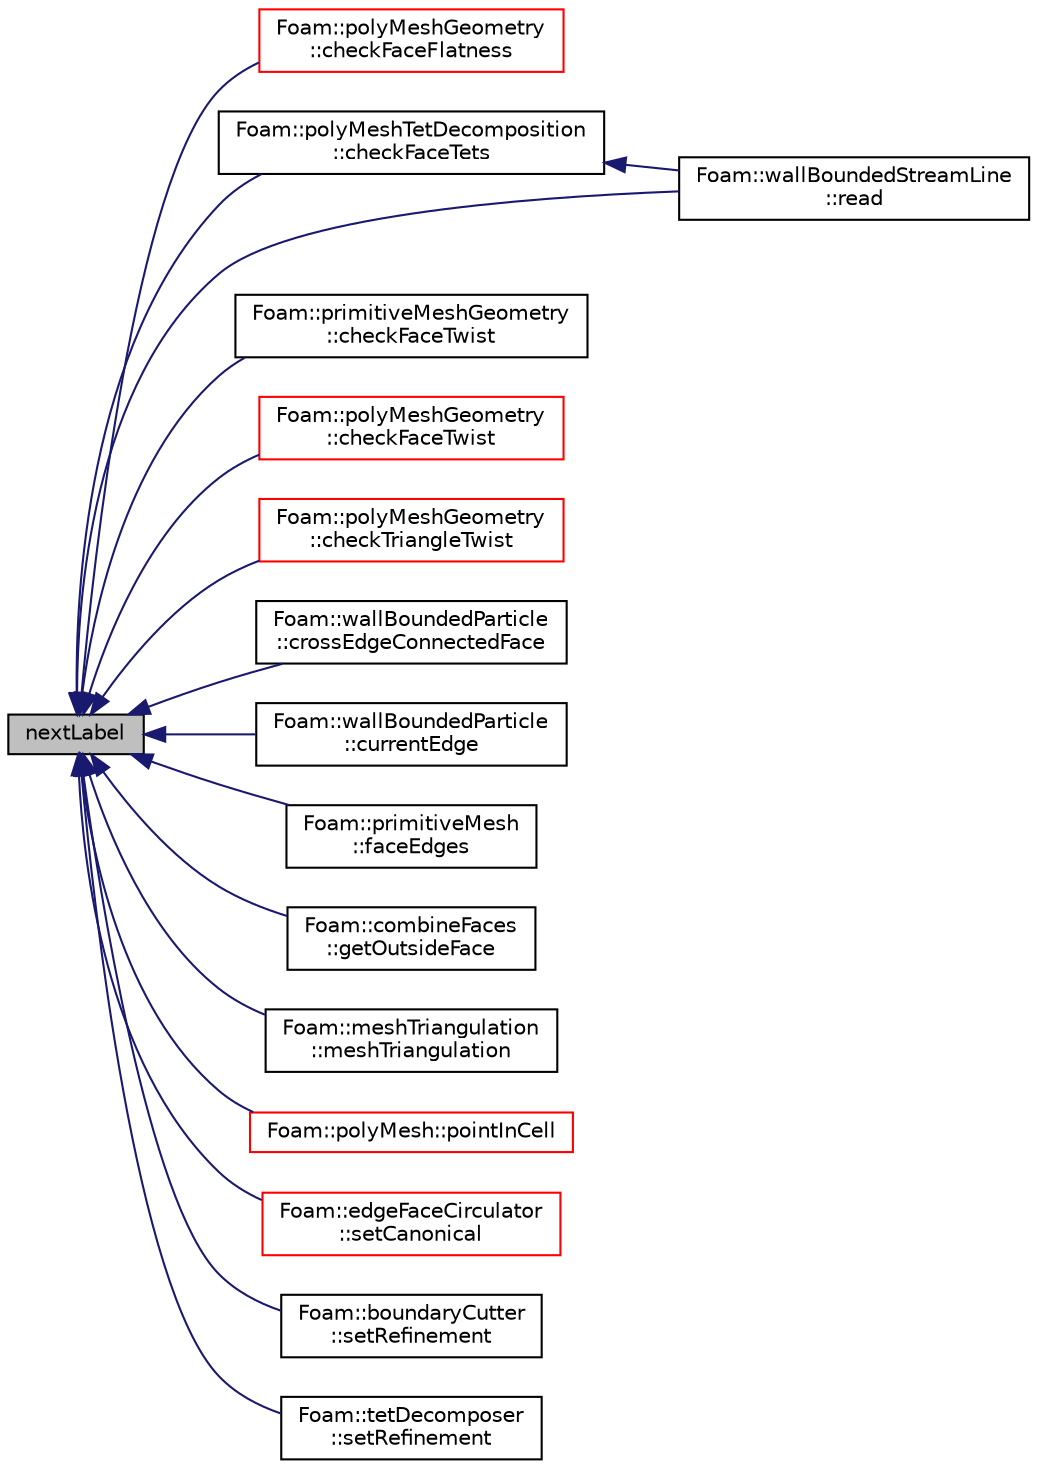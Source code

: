digraph "nextLabel"
{
  bgcolor="transparent";
  edge [fontname="Helvetica",fontsize="10",labelfontname="Helvetica",labelfontsize="10"];
  node [fontname="Helvetica",fontsize="10",shape=record];
  rankdir="LR";
  Node1 [label="nextLabel",height=0.2,width=0.4,color="black", fillcolor="grey75", style="filled", fontcolor="black"];
  Node1 -> Node2 [dir="back",color="midnightblue",fontsize="10",style="solid",fontname="Helvetica"];
  Node2 [label="Foam::polyMeshGeometry\l::checkFaceFlatness",height=0.2,width=0.4,color="red",URL="$a01909.html#acb7df07bcf27aac10bd53d646096cdec",tooltip="Area of faces v.s. sum of triangle areas. "];
  Node1 -> Node3 [dir="back",color="midnightblue",fontsize="10",style="solid",fontname="Helvetica"];
  Node3 [label="Foam::polyMeshTetDecomposition\l::checkFaceTets",height=0.2,width=0.4,color="black",URL="$a01911.html#a73ef5247a1e78210c08a4a9ef6222e9f",tooltip="Check face-decomposition tet volume. "];
  Node3 -> Node4 [dir="back",color="midnightblue",fontsize="10",style="solid",fontname="Helvetica"];
  Node4 [label="Foam::wallBoundedStreamLine\l::read",height=0.2,width=0.4,color="black",URL="$a02814.html#aa9b8764750bd9ff67ca32b6551dc7847",tooltip="Read the field average data. "];
  Node1 -> Node5 [dir="back",color="midnightblue",fontsize="10",style="solid",fontname="Helvetica"];
  Node5 [label="Foam::primitiveMeshGeometry\l::checkFaceTwist",height=0.2,width=0.4,color="black",URL="$a01957.html#a024a05dbc6d84c1506e13b255ee71518"];
  Node1 -> Node6 [dir="back",color="midnightblue",fontsize="10",style="solid",fontname="Helvetica"];
  Node6 [label="Foam::polyMeshGeometry\l::checkFaceTwist",height=0.2,width=0.4,color="red",URL="$a01909.html#a1d15f5f7fdae54e4c34b03a0462cd535",tooltip="Triangle (from face-centre decomposition) normal v.s. "];
  Node1 -> Node7 [dir="back",color="midnightblue",fontsize="10",style="solid",fontname="Helvetica"];
  Node7 [label="Foam::polyMeshGeometry\l::checkTriangleTwist",height=0.2,width=0.4,color="red",URL="$a01909.html#a1cffc7219859f1b1b9ed8a96be57f242",tooltip="Consecutive triangle (from face-centre decomposition) normals. "];
  Node1 -> Node8 [dir="back",color="midnightblue",fontsize="10",style="solid",fontname="Helvetica"];
  Node8 [label="Foam::wallBoundedParticle\l::crossEdgeConnectedFace",height=0.2,width=0.4,color="black",URL="$a02813.html#ae3ca85ef7356d8ad9e37b4e50cb786ce",tooltip="Check if inside current tet. "];
  Node1 -> Node9 [dir="back",color="midnightblue",fontsize="10",style="solid",fontname="Helvetica"];
  Node9 [label="Foam::wallBoundedParticle\l::currentEdge",height=0.2,width=0.4,color="black",URL="$a02813.html#a98ba66dd0fd5a37a4cc42e39fffa57a0",tooltip="Construct current edge. "];
  Node1 -> Node10 [dir="back",color="midnightblue",fontsize="10",style="solid",fontname="Helvetica"];
  Node10 [label="Foam::primitiveMesh\l::faceEdges",height=0.2,width=0.4,color="black",URL="$a01956.html#ad2e790843c82122b0415e80b70dcd87a",tooltip="faceEdges using pointFaces, edges, pointEdges "];
  Node1 -> Node11 [dir="back",color="midnightblue",fontsize="10",style="solid",fontname="Helvetica"];
  Node11 [label="Foam::combineFaces\l::getOutsideFace",height=0.2,width=0.4,color="black",URL="$a00317.html#af695da5d6484dda0cf20307778b302f0",tooltip="Gets outside of patch as a face (in mesh point labels) "];
  Node1 -> Node12 [dir="back",color="midnightblue",fontsize="10",style="solid",fontname="Helvetica"];
  Node12 [label="Foam::meshTriangulation\l::meshTriangulation",height=0.2,width=0.4,color="black",URL="$a01468.html#adc26bbba53e9c1d772cb4c2807351802",tooltip="Construct from selected mesh cell and region number to be used. "];
  Node1 -> Node13 [dir="back",color="midnightblue",fontsize="10",style="solid",fontname="Helvetica"];
  Node13 [label="Foam::polyMesh::pointInCell",height=0.2,width=0.4,color="red",URL="$a01905.html#abd7881899c21d42679b6a77b47adadb6",tooltip="Test if point p is in the celli. "];
  Node1 -> Node4 [dir="back",color="midnightblue",fontsize="10",style="solid",fontname="Helvetica"];
  Node1 -> Node14 [dir="back",color="midnightblue",fontsize="10",style="solid",fontname="Helvetica"];
  Node14 [label="Foam::edgeFaceCirculator\l::setCanonical",height=0.2,width=0.4,color="red",URL="$a00608.html#a9fe0f5513339c480e64660f5f36514c2",tooltip="Set edge to a unique state so different ones can be compared. "];
  Node1 -> Node15 [dir="back",color="midnightblue",fontsize="10",style="solid",fontname="Helvetica"];
  Node15 [label="Foam::boundaryCutter\l::setRefinement",height=0.2,width=0.4,color="black",URL="$a00148.html#ae6930353f029f71d7726d9992c9538f9",tooltip="Do actual cutting with cut description. Inserts mesh changes. "];
  Node1 -> Node16 [dir="back",color="midnightblue",fontsize="10",style="solid",fontname="Helvetica"];
  Node16 [label="Foam::tetDecomposer\l::setRefinement",height=0.2,width=0.4,color="black",URL="$a02554.html#aeb1123afb6f39d7eb332698e53fc5610",tooltip="Insert all changes into meshMod to convert the polyMesh into. "];
}

